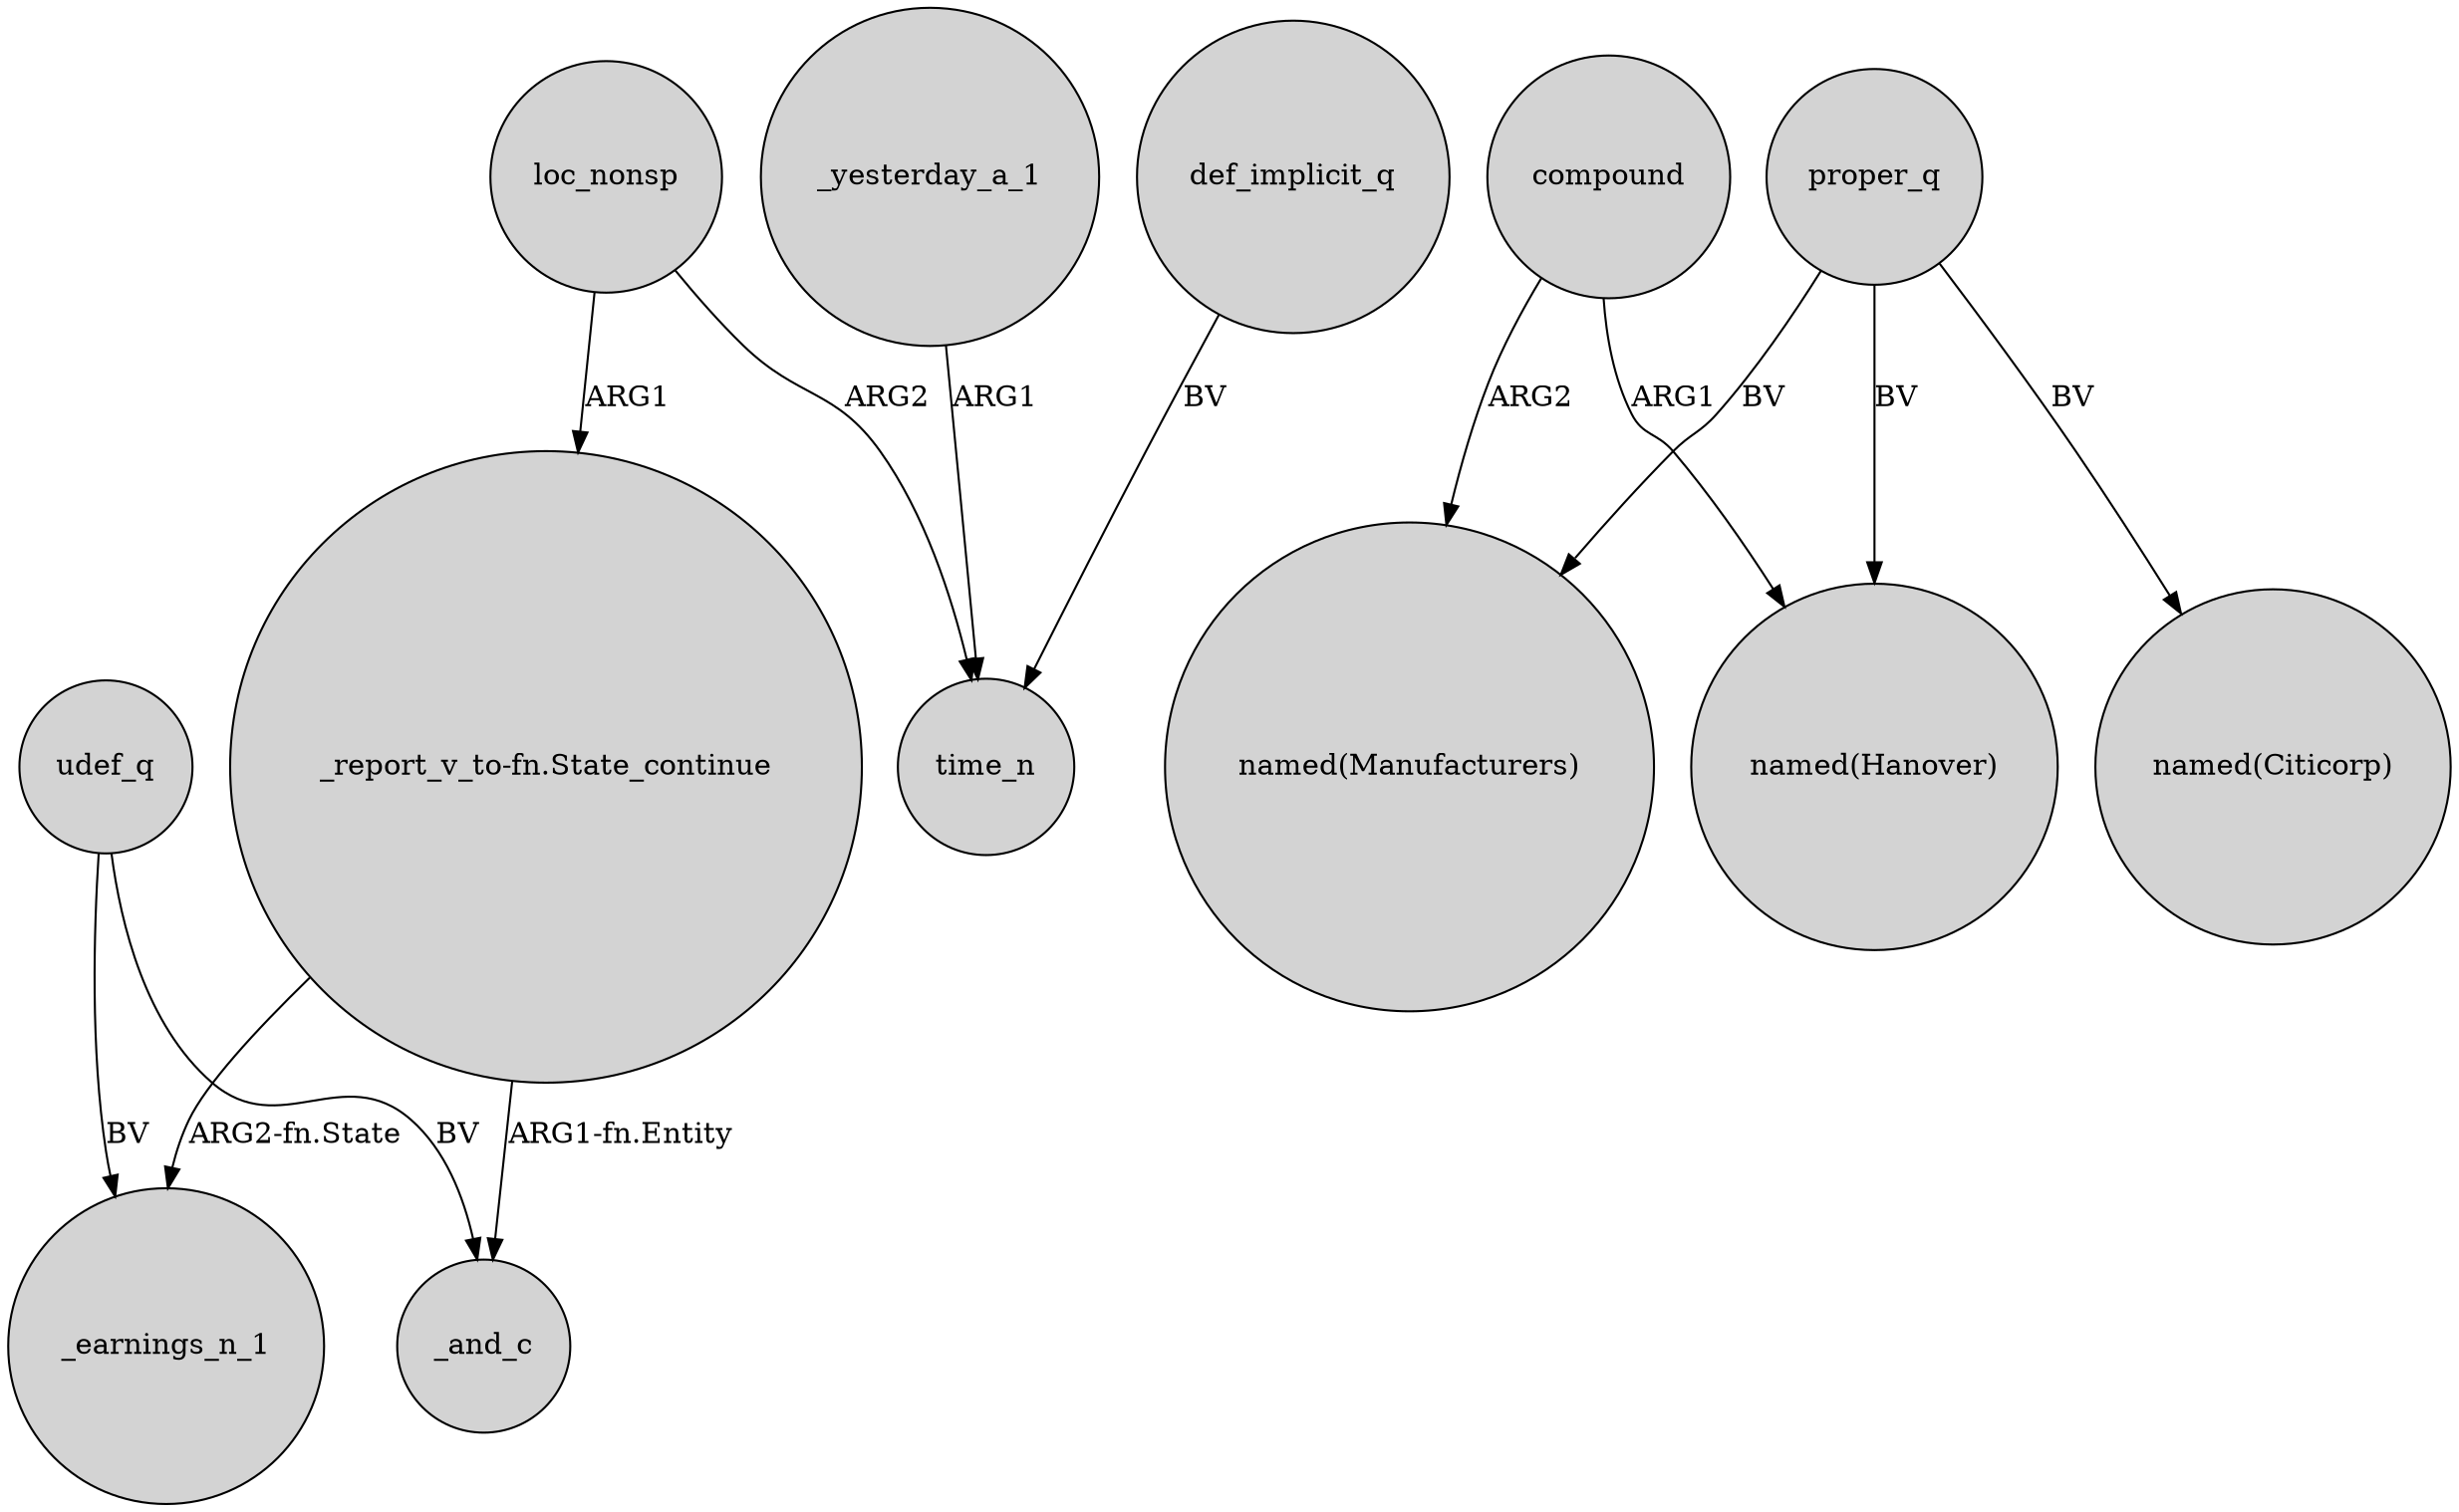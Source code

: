digraph {
	node [shape=circle style=filled]
	"_report_v_to-fn.State_continue" -> _earnings_n_1 [label="ARG2-fn.State"]
	udef_q -> _earnings_n_1 [label=BV]
	proper_q -> "named(Hanover)" [label=BV]
	_yesterday_a_1 -> time_n [label=ARG1]
	compound -> "named(Hanover)" [label=ARG1]
	loc_nonsp -> time_n [label=ARG2]
	"_report_v_to-fn.State_continue" -> _and_c [label="ARG1-fn.Entity"]
	proper_q -> "named(Manufacturers)" [label=BV]
	udef_q -> _and_c [label=BV]
	proper_q -> "named(Citicorp)" [label=BV]
	loc_nonsp -> "_report_v_to-fn.State_continue" [label=ARG1]
	def_implicit_q -> time_n [label=BV]
	compound -> "named(Manufacturers)" [label=ARG2]
}
